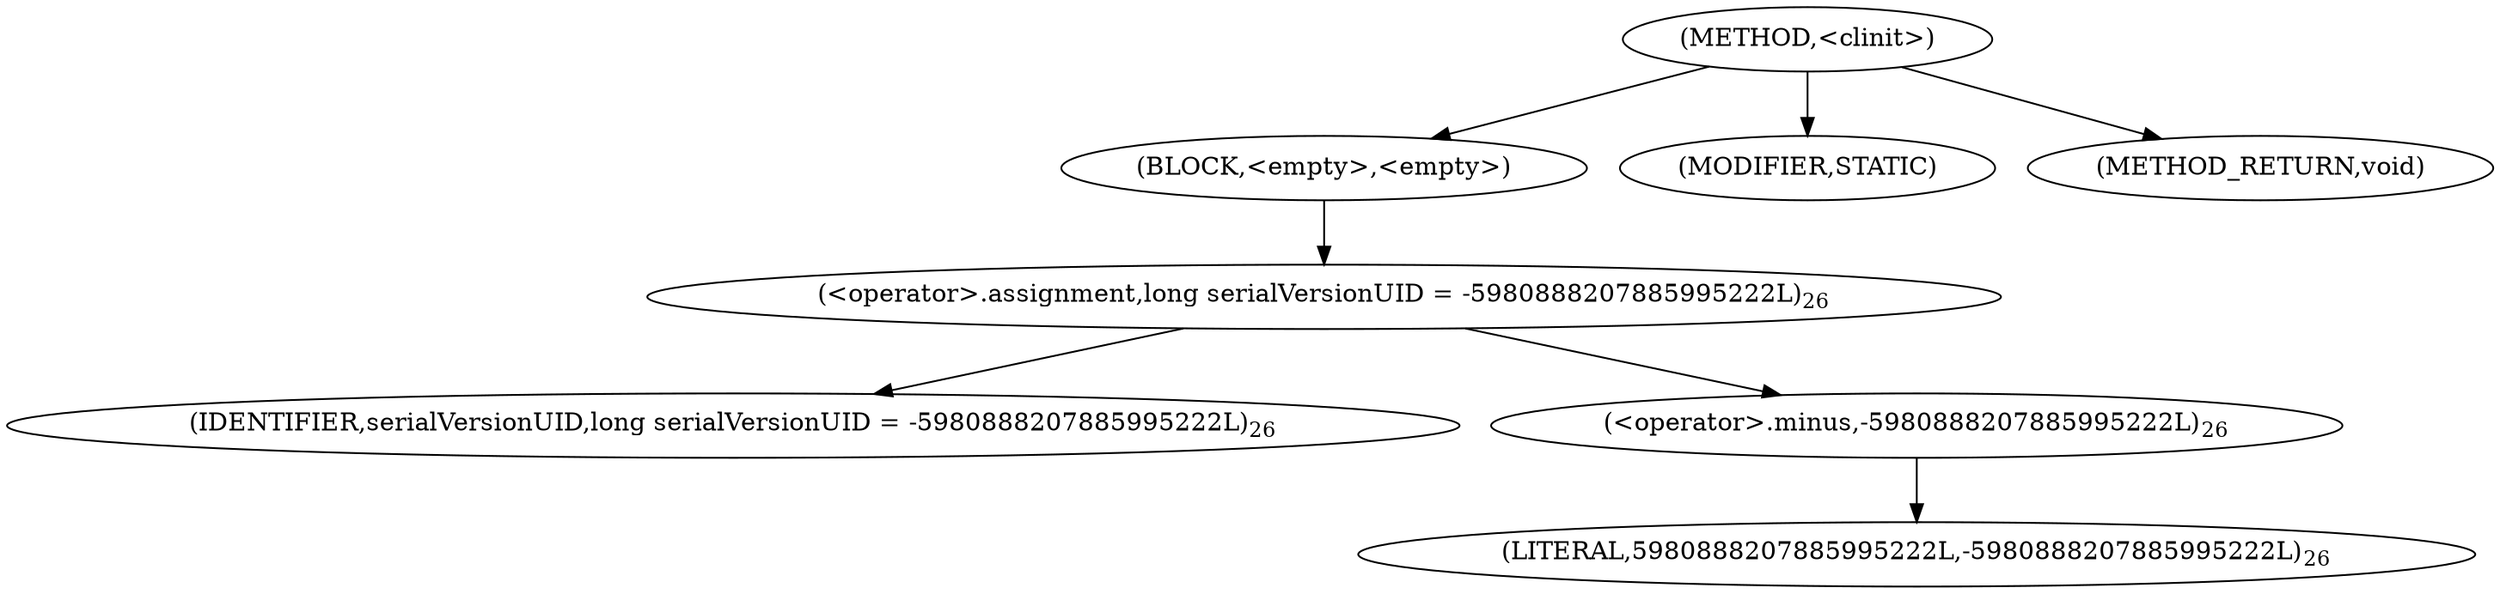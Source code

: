 digraph "&lt;clinit&gt;" {  
"17" [label = <(METHOD,&lt;clinit&gt;)> ]
"18" [label = <(BLOCK,&lt;empty&gt;,&lt;empty&gt;)> ]
"19" [label = <(&lt;operator&gt;.assignment,long serialVersionUID = -5980888207885995222L)<SUB>26</SUB>> ]
"20" [label = <(IDENTIFIER,serialVersionUID,long serialVersionUID = -5980888207885995222L)<SUB>26</SUB>> ]
"21" [label = <(&lt;operator&gt;.minus,-5980888207885995222L)<SUB>26</SUB>> ]
"22" [label = <(LITERAL,5980888207885995222L,-5980888207885995222L)<SUB>26</SUB>> ]
"23" [label = <(MODIFIER,STATIC)> ]
"24" [label = <(METHOD_RETURN,void)> ]
  "17" -> "18" 
  "17" -> "23" 
  "17" -> "24" 
  "18" -> "19" 
  "19" -> "20" 
  "19" -> "21" 
  "21" -> "22" 
}
